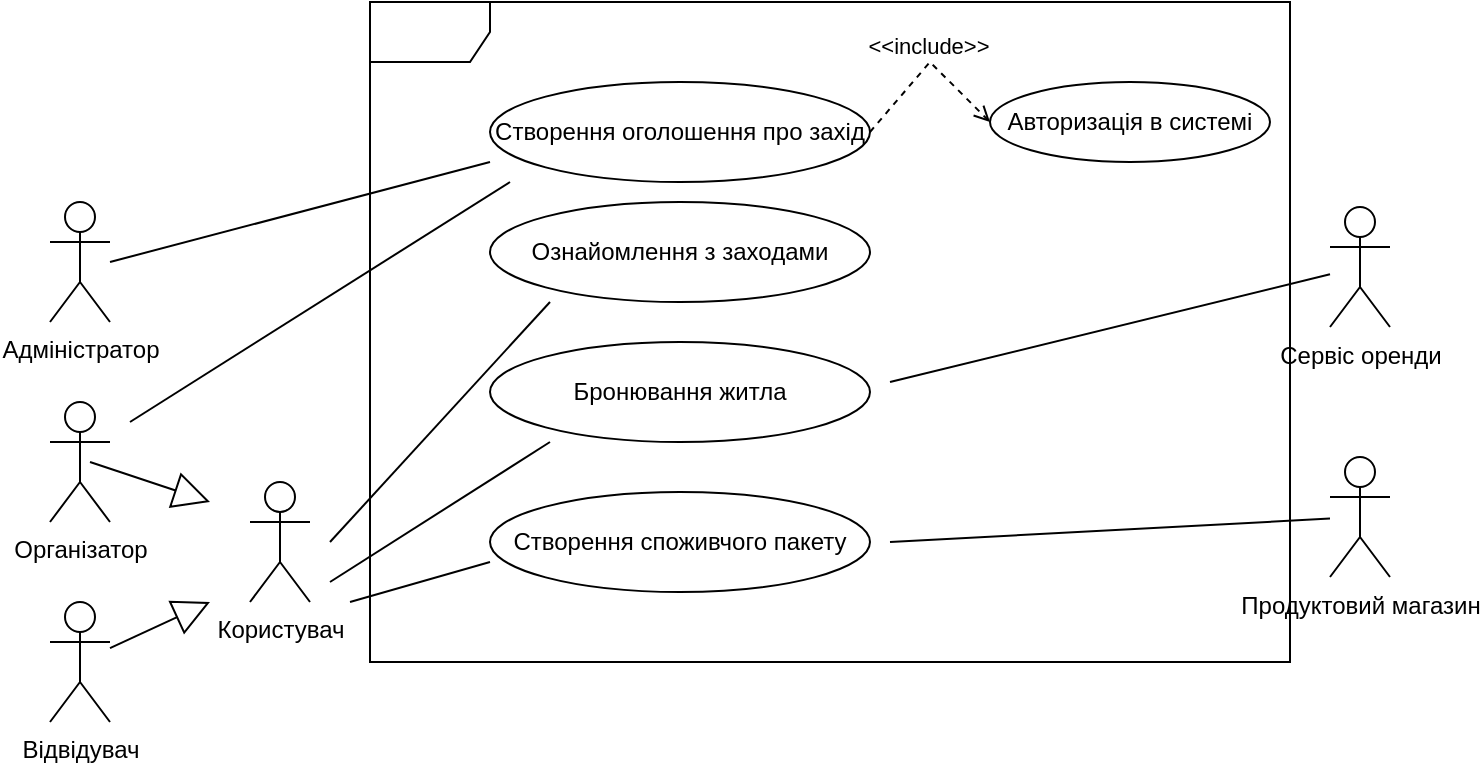 <mxfile version="26.0.14">
  <diagram name="Page-1" id="JLshKwJYGIaQ4de5sj4C">
    <mxGraphModel dx="1434" dy="746" grid="1" gridSize="10" guides="1" tooltips="1" connect="1" arrows="1" fold="1" page="1" pageScale="1" pageWidth="850" pageHeight="1100" math="0" shadow="0">
      <root>
        <mxCell id="0" />
        <mxCell id="1" parent="0" />
        <mxCell id="phcHC3TYEVuPcjH7p6bI-1" value="Адміністратор" style="shape=umlActor;verticalLabelPosition=bottom;verticalAlign=top;html=1;outlineConnect=0;" parent="1" vertex="1">
          <mxGeometry x="160" y="300" width="30" height="60" as="geometry" />
        </mxCell>
        <mxCell id="phcHC3TYEVuPcjH7p6bI-3" value="Організатор" style="shape=umlActor;verticalLabelPosition=bottom;verticalAlign=top;html=1;outlineConnect=0;" parent="1" vertex="1">
          <mxGeometry x="160" y="400" width="30" height="60" as="geometry" />
        </mxCell>
        <mxCell id="phcHC3TYEVuPcjH7p6bI-4" value="Відвідувач" style="shape=umlActor;verticalLabelPosition=bottom;verticalAlign=top;html=1;outlineConnect=0;" parent="1" vertex="1">
          <mxGeometry x="160" y="500" width="30" height="60" as="geometry" />
        </mxCell>
        <mxCell id="phcHC3TYEVuPcjH7p6bI-5" value="" style="endArrow=block;endSize=16;endFill=0;html=1;rounded=0;" parent="1" edge="1">
          <mxGeometry width="160" relative="1" as="geometry">
            <mxPoint x="180" y="430.0" as="sourcePoint" />
            <mxPoint x="240" y="450" as="targetPoint" />
          </mxGeometry>
        </mxCell>
        <mxCell id="phcHC3TYEVuPcjH7p6bI-6" value="" style="endArrow=block;endSize=16;endFill=0;html=1;rounded=0;" parent="1" source="phcHC3TYEVuPcjH7p6bI-4" edge="1">
          <mxGeometry width="160" relative="1" as="geometry">
            <mxPoint x="200" y="446" as="sourcePoint" />
            <mxPoint x="240" y="500" as="targetPoint" />
          </mxGeometry>
        </mxCell>
        <mxCell id="phcHC3TYEVuPcjH7p6bI-7" value="Користувач" style="shape=umlActor;verticalLabelPosition=bottom;verticalAlign=top;html=1;outlineConnect=0;" parent="1" vertex="1">
          <mxGeometry x="260" y="440" width="30" height="60" as="geometry" />
        </mxCell>
        <mxCell id="phcHC3TYEVuPcjH7p6bI-8" value="" style="shape=umlFrame;whiteSpace=wrap;html=1;pointerEvents=0;" parent="1" vertex="1">
          <mxGeometry x="320" y="200" width="460" height="330" as="geometry" />
        </mxCell>
        <mxCell id="phcHC3TYEVuPcjH7p6bI-9" value="Створення оголошення про захід" style="ellipse;whiteSpace=wrap;html=1;" parent="1" vertex="1">
          <mxGeometry x="380" y="240" width="190" height="50" as="geometry" />
        </mxCell>
        <mxCell id="phcHC3TYEVuPcjH7p6bI-10" value="" style="endArrow=none;html=1;rounded=0;" parent="1" edge="1">
          <mxGeometry width="50" height="50" relative="1" as="geometry">
            <mxPoint x="190" y="330" as="sourcePoint" />
            <mxPoint x="380" y="280" as="targetPoint" />
          </mxGeometry>
        </mxCell>
        <mxCell id="phcHC3TYEVuPcjH7p6bI-11" value="" style="endArrow=none;html=1;rounded=0;" parent="1" edge="1">
          <mxGeometry width="50" height="50" relative="1" as="geometry">
            <mxPoint x="200" y="410" as="sourcePoint" />
            <mxPoint x="390" y="290" as="targetPoint" />
          </mxGeometry>
        </mxCell>
        <mxCell id="phcHC3TYEVuPcjH7p6bI-12" value="Ознайомлення з заходами" style="ellipse;whiteSpace=wrap;html=1;" parent="1" vertex="1">
          <mxGeometry x="380" y="300" width="190" height="50" as="geometry" />
        </mxCell>
        <mxCell id="phcHC3TYEVuPcjH7p6bI-17" value="" style="endArrow=none;html=1;rounded=0;" parent="1" edge="1">
          <mxGeometry width="50" height="50" relative="1" as="geometry">
            <mxPoint x="300" y="470" as="sourcePoint" />
            <mxPoint x="410" y="350" as="targetPoint" />
          </mxGeometry>
        </mxCell>
        <mxCell id="phcHC3TYEVuPcjH7p6bI-19" value="Бронювання житла" style="ellipse;whiteSpace=wrap;html=1;" parent="1" vertex="1">
          <mxGeometry x="380" y="370" width="190" height="50" as="geometry" />
        </mxCell>
        <mxCell id="phcHC3TYEVuPcjH7p6bI-20" value="" style="endArrow=none;html=1;rounded=0;" parent="1" edge="1">
          <mxGeometry width="50" height="50" relative="1" as="geometry">
            <mxPoint x="300" y="490" as="sourcePoint" />
            <mxPoint x="410" y="420" as="targetPoint" />
          </mxGeometry>
        </mxCell>
        <mxCell id="phcHC3TYEVuPcjH7p6bI-21" value="Створення споживчого пакету" style="ellipse;whiteSpace=wrap;html=1;" parent="1" vertex="1">
          <mxGeometry x="380" y="445" width="190" height="50" as="geometry" />
        </mxCell>
        <mxCell id="phcHC3TYEVuPcjH7p6bI-22" value="" style="endArrow=none;html=1;rounded=0;" parent="1" edge="1">
          <mxGeometry width="50" height="50" relative="1" as="geometry">
            <mxPoint x="310" y="500" as="sourcePoint" />
            <mxPoint x="380" y="480" as="targetPoint" />
          </mxGeometry>
        </mxCell>
        <mxCell id="phcHC3TYEVuPcjH7p6bI-23" value="Сервіс оренди" style="shape=umlActor;verticalLabelPosition=bottom;verticalAlign=top;html=1;outlineConnect=0;" parent="1" vertex="1">
          <mxGeometry x="800" y="302.5" width="30" height="60" as="geometry" />
        </mxCell>
        <mxCell id="phcHC3TYEVuPcjH7p6bI-24" value="" style="endArrow=none;html=1;rounded=0;" parent="1" edge="1" target="phcHC3TYEVuPcjH7p6bI-23">
          <mxGeometry width="50" height="50" relative="1" as="geometry">
            <mxPoint x="580" y="390" as="sourcePoint" />
            <mxPoint x="680" y="330" as="targetPoint" />
          </mxGeometry>
        </mxCell>
        <mxCell id="phcHC3TYEVuPcjH7p6bI-25" value="Продуктовий магазин" style="shape=umlActor;verticalLabelPosition=bottom;verticalAlign=top;html=1;outlineConnect=0;" parent="1" vertex="1">
          <mxGeometry x="800" y="427.5" width="30" height="60" as="geometry" />
        </mxCell>
        <mxCell id="phcHC3TYEVuPcjH7p6bI-26" value="" style="endArrow=none;html=1;rounded=0;" parent="1" target="phcHC3TYEVuPcjH7p6bI-25" edge="1">
          <mxGeometry width="50" height="50" relative="1" as="geometry">
            <mxPoint x="580" y="470" as="sourcePoint" />
            <mxPoint x="690" y="340" as="targetPoint" />
          </mxGeometry>
        </mxCell>
        <mxCell id="1m0Ush_nGx7LSZ5EcnVC-1" value="Авторизація в системі" style="ellipse;whiteSpace=wrap;html=1;" vertex="1" parent="1">
          <mxGeometry x="630" y="240" width="140" height="40" as="geometry" />
        </mxCell>
        <mxCell id="1m0Ush_nGx7LSZ5EcnVC-2" value="&amp;lt;&amp;lt;include&amp;gt;&amp;gt;" style="html=1;verticalAlign=bottom;labelBackgroundColor=none;endArrow=open;endFill=0;dashed=1;rounded=0;exitX=1;exitY=0.5;exitDx=0;exitDy=0;entryX=0;entryY=0.5;entryDx=0;entryDy=0;" edge="1" parent="1" source="phcHC3TYEVuPcjH7p6bI-9" target="1m0Ush_nGx7LSZ5EcnVC-1">
          <mxGeometry width="160" relative="1" as="geometry">
            <mxPoint x="340" y="330" as="sourcePoint" />
            <mxPoint x="500" y="330" as="targetPoint" />
            <Array as="points">
              <mxPoint x="600" y="230" />
            </Array>
          </mxGeometry>
        </mxCell>
      </root>
    </mxGraphModel>
  </diagram>
</mxfile>
